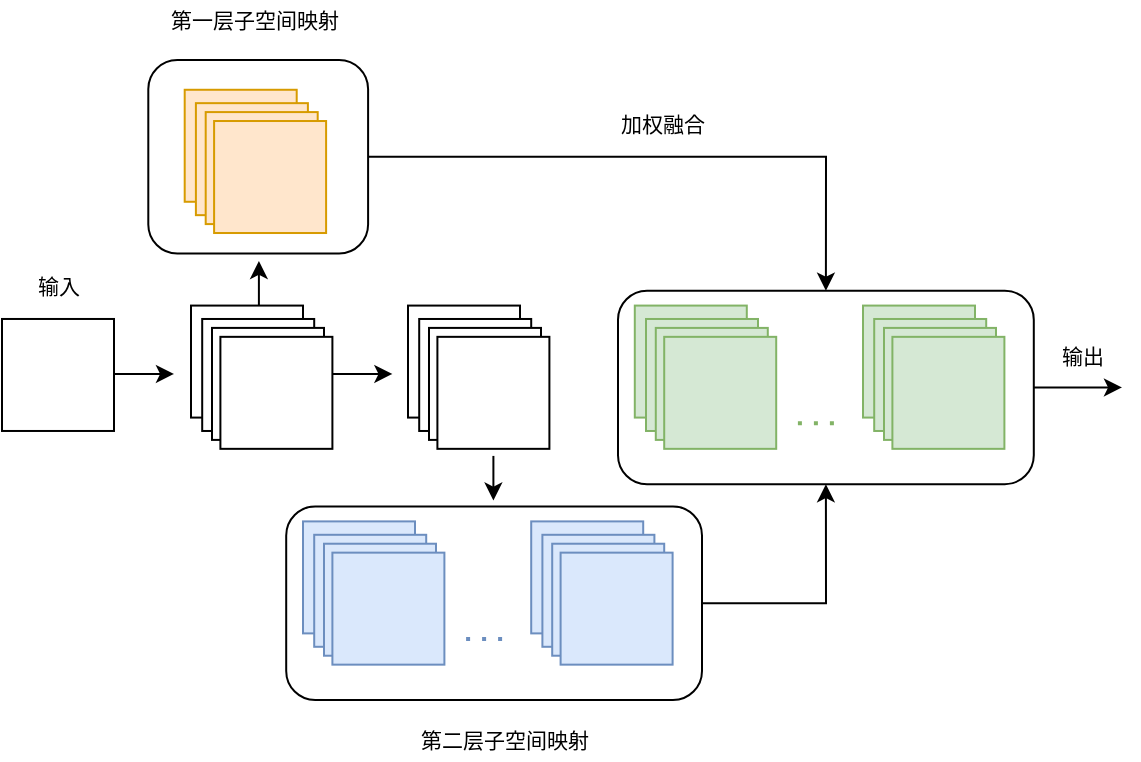 <mxfile version="14.4.3" type="github">
  <diagram id="ZqOj3_931ATZuimmtgUu" name="第 1 页">
    <mxGraphModel dx="1422" dy="802" grid="1" gridSize="10" guides="1" tooltips="1" connect="1" arrows="1" fold="1" page="1" pageScale="1" pageWidth="827" pageHeight="1169" math="0" shadow="0">
      <root>
        <mxCell id="0" />
        <mxCell id="1" parent="0" />
        <mxCell id="E4WLFZ2hf0M_Z9qAOI7j-37" value="" style="rounded=1;whiteSpace=wrap;html=1;fillColor=none;" vertex="1" parent="1">
          <mxGeometry x="207.15" y="70" width="109.9" height="96.744" as="geometry" />
        </mxCell>
        <mxCell id="E4WLFZ2hf0M_Z9qAOI7j-57" value="第一层子空间映射" style="text;html=1;align=center;verticalAlign=middle;resizable=0;points=[];autosize=1;fontSize=10.5;" vertex="1" parent="1">
          <mxGeometry x="205" y="40" width="110" height="20" as="geometry" />
        </mxCell>
        <mxCell id="E4WLFZ2hf0M_Z9qAOI7j-58" value="第二层子空间映射" style="text;html=1;align=center;verticalAlign=middle;resizable=0;points=[];autosize=1;fontSize=10.5;" vertex="1" parent="1">
          <mxGeometry x="330" y="400" width="110" height="20" as="geometry" />
        </mxCell>
        <mxCell id="E4WLFZ2hf0M_Z9qAOI7j-2" value="" style="whiteSpace=wrap;html=1;aspect=fixed;" vertex="1" parent="1">
          <mxGeometry x="134" y="199.483" width="56" height="56" as="geometry" />
        </mxCell>
        <mxCell id="E4WLFZ2hf0M_Z9qAOI7j-4" value="" style="whiteSpace=wrap;html=1;aspect=fixed;" vertex="1" parent="1">
          <mxGeometry x="228.5" y="192.791" width="56" height="56" as="geometry" />
        </mxCell>
        <mxCell id="E4WLFZ2hf0M_Z9qAOI7j-5" value="" style="whiteSpace=wrap;html=1;aspect=fixed;" vertex="1" parent="1">
          <mxGeometry x="234.1" y="199.488" width="56" height="56" as="geometry" />
        </mxCell>
        <mxCell id="E4WLFZ2hf0M_Z9qAOI7j-6" value="" style="whiteSpace=wrap;html=1;aspect=fixed;" vertex="1" parent="1">
          <mxGeometry x="239" y="203.953" width="56" height="56" as="geometry" />
        </mxCell>
        <mxCell id="E4WLFZ2hf0M_Z9qAOI7j-7" value="" style="whiteSpace=wrap;html=1;aspect=fixed;" vertex="1" parent="1">
          <mxGeometry x="243.2" y="208.419" width="56" height="56" as="geometry" />
        </mxCell>
        <mxCell id="E4WLFZ2hf0M_Z9qAOI7j-14" value="" style="endArrow=classic;html=1;" edge="1" parent="1">
          <mxGeometry x="134" y="70" width="50" height="50" as="geometry">
            <mxPoint x="262.45" y="192.791" as="sourcePoint" />
            <mxPoint x="262.45" y="170.465" as="targetPoint" />
          </mxGeometry>
        </mxCell>
        <mxCell id="E4WLFZ2hf0M_Z9qAOI7j-17" value="" style="whiteSpace=wrap;html=1;aspect=fixed;" vertex="1" parent="1">
          <mxGeometry x="337" y="192.791" width="56" height="56" as="geometry" />
        </mxCell>
        <mxCell id="E4WLFZ2hf0M_Z9qAOI7j-18" value="" style="whiteSpace=wrap;html=1;aspect=fixed;" vertex="1" parent="1">
          <mxGeometry x="342.6" y="199.488" width="56" height="56" as="geometry" />
        </mxCell>
        <mxCell id="E4WLFZ2hf0M_Z9qAOI7j-19" value="" style="whiteSpace=wrap;html=1;aspect=fixed;" vertex="1" parent="1">
          <mxGeometry x="347.5" y="203.953" width="56" height="56" as="geometry" />
        </mxCell>
        <mxCell id="E4WLFZ2hf0M_Z9qAOI7j-20" value="" style="whiteSpace=wrap;html=1;aspect=fixed;" vertex="1" parent="1">
          <mxGeometry x="351.7" y="208.419" width="56" height="56" as="geometry" />
        </mxCell>
        <mxCell id="E4WLFZ2hf0M_Z9qAOI7j-21" value="" style="whiteSpace=wrap;html=1;aspect=fixed;fillColor=#ffe6cc;strokeColor=#d79b00;" vertex="1" parent="1">
          <mxGeometry x="225.35" y="84.884" width="56" height="56" as="geometry" />
        </mxCell>
        <mxCell id="E4WLFZ2hf0M_Z9qAOI7j-22" value="" style="whiteSpace=wrap;html=1;aspect=fixed;fillColor=#ffe6cc;strokeColor=#d79b00;" vertex="1" parent="1">
          <mxGeometry x="230.95" y="91.581" width="56" height="56" as="geometry" />
        </mxCell>
        <mxCell id="E4WLFZ2hf0M_Z9qAOI7j-23" value="" style="whiteSpace=wrap;html=1;aspect=fixed;fillColor=#ffe6cc;strokeColor=#d79b00;" vertex="1" parent="1">
          <mxGeometry x="235.85" y="96.047" width="56" height="56" as="geometry" />
        </mxCell>
        <mxCell id="E4WLFZ2hf0M_Z9qAOI7j-24" value="" style="whiteSpace=wrap;html=1;aspect=fixed;fillColor=#ffe6cc;strokeColor=#d79b00;" vertex="1" parent="1">
          <mxGeometry x="240.05" y="100.512" width="56" height="56" as="geometry" />
        </mxCell>
        <mxCell id="E4WLFZ2hf0M_Z9qAOI7j-25" value="" style="whiteSpace=wrap;html=1;aspect=fixed;fillColor=#dae8fc;strokeColor=#6c8ebf;" vertex="1" parent="1">
          <mxGeometry x="284.5" y="300.698" width="56" height="56" as="geometry" />
        </mxCell>
        <mxCell id="E4WLFZ2hf0M_Z9qAOI7j-26" value="" style="whiteSpace=wrap;html=1;aspect=fixed;fillColor=#dae8fc;strokeColor=#6c8ebf;" vertex="1" parent="1">
          <mxGeometry x="290.1" y="307.395" width="56" height="56" as="geometry" />
        </mxCell>
        <mxCell id="E4WLFZ2hf0M_Z9qAOI7j-27" value="" style="whiteSpace=wrap;html=1;aspect=fixed;fillColor=#dae8fc;strokeColor=#6c8ebf;" vertex="1" parent="1">
          <mxGeometry x="295" y="311.86" width="56" height="56" as="geometry" />
        </mxCell>
        <mxCell id="E4WLFZ2hf0M_Z9qAOI7j-28" value="" style="whiteSpace=wrap;html=1;aspect=fixed;fillColor=#dae8fc;strokeColor=#6c8ebf;" vertex="1" parent="1">
          <mxGeometry x="299.2" y="316.326" width="56" height="56" as="geometry" />
        </mxCell>
        <mxCell id="E4WLFZ2hf0M_Z9qAOI7j-29" value="" style="whiteSpace=wrap;html=1;aspect=fixed;fillColor=#dae8fc;strokeColor=#6c8ebf;" vertex="1" parent="1">
          <mxGeometry x="398.6" y="300.698" width="56" height="56" as="geometry" />
        </mxCell>
        <mxCell id="E4WLFZ2hf0M_Z9qAOI7j-30" value="" style="whiteSpace=wrap;html=1;aspect=fixed;fillColor=#dae8fc;strokeColor=#6c8ebf;" vertex="1" parent="1">
          <mxGeometry x="404.2" y="307.395" width="56" height="56" as="geometry" />
        </mxCell>
        <mxCell id="E4WLFZ2hf0M_Z9qAOI7j-31" value="" style="whiteSpace=wrap;html=1;aspect=fixed;fillColor=#dae8fc;strokeColor=#6c8ebf;" vertex="1" parent="1">
          <mxGeometry x="409.1" y="311.86" width="56" height="56" as="geometry" />
        </mxCell>
        <mxCell id="E4WLFZ2hf0M_Z9qAOI7j-32" value="" style="whiteSpace=wrap;html=1;aspect=fixed;fillColor=#dae8fc;strokeColor=#6c8ebf;" vertex="1" parent="1">
          <mxGeometry x="413.3" y="316.326" width="56" height="56" as="geometry" />
        </mxCell>
        <mxCell id="E4WLFZ2hf0M_Z9qAOI7j-35" value="" style="endArrow=classic;html=1;" edge="1" parent="1">
          <mxGeometry x="134" y="70" width="50" height="50" as="geometry">
            <mxPoint x="379.7" y="267.953" as="sourcePoint" />
            <mxPoint x="379.7" y="290.279" as="targetPoint" />
          </mxGeometry>
        </mxCell>
        <mxCell id="E4WLFZ2hf0M_Z9qAOI7j-36" value="" style="endArrow=none;dashed=1;html=1;dashPattern=1 3;strokeWidth=2;fillColor=#dae8fc;strokeColor=#6c8ebf;" edge="1" parent="1">
          <mxGeometry x="134" y="70" width="50" height="50" as="geometry">
            <mxPoint x="366.05" y="359.488" as="sourcePoint" />
            <mxPoint x="384.95" y="359.488" as="targetPoint" />
          </mxGeometry>
        </mxCell>
        <mxCell id="E4WLFZ2hf0M_Z9qAOI7j-39" value="" style="rounded=1;whiteSpace=wrap;html=1;fillColor=none;" vertex="1" parent="1">
          <mxGeometry x="276.1" y="293.256" width="207.9" height="96.744" as="geometry" />
        </mxCell>
        <mxCell id="E4WLFZ2hf0M_Z9qAOI7j-40" value="" style="whiteSpace=wrap;html=1;aspect=fixed;fillColor=#d5e8d4;strokeColor=#82b366;" vertex="1" parent="1">
          <mxGeometry x="450.4" y="192.791" width="56" height="56" as="geometry" />
        </mxCell>
        <mxCell id="E4WLFZ2hf0M_Z9qAOI7j-41" value="" style="whiteSpace=wrap;html=1;aspect=fixed;fillColor=#d5e8d4;strokeColor=#82b366;" vertex="1" parent="1">
          <mxGeometry x="456" y="199.488" width="56" height="56" as="geometry" />
        </mxCell>
        <mxCell id="E4WLFZ2hf0M_Z9qAOI7j-42" value="" style="whiteSpace=wrap;html=1;aspect=fixed;fillColor=#d5e8d4;strokeColor=#82b366;" vertex="1" parent="1">
          <mxGeometry x="460.9" y="203.953" width="56" height="56" as="geometry" />
        </mxCell>
        <mxCell id="E4WLFZ2hf0M_Z9qAOI7j-43" value="" style="whiteSpace=wrap;html=1;aspect=fixed;fillColor=#d5e8d4;strokeColor=#82b366;" vertex="1" parent="1">
          <mxGeometry x="465.1" y="208.419" width="56" height="56" as="geometry" />
        </mxCell>
        <mxCell id="E4WLFZ2hf0M_Z9qAOI7j-44" value="" style="whiteSpace=wrap;html=1;aspect=fixed;fillColor=#d5e8d4;strokeColor=#82b366;" vertex="1" parent="1">
          <mxGeometry x="564.5" y="192.791" width="56" height="56" as="geometry" />
        </mxCell>
        <mxCell id="E4WLFZ2hf0M_Z9qAOI7j-45" value="" style="whiteSpace=wrap;html=1;aspect=fixed;fillColor=#d5e8d4;strokeColor=#82b366;" vertex="1" parent="1">
          <mxGeometry x="570.1" y="199.488" width="56" height="56" as="geometry" />
        </mxCell>
        <mxCell id="E4WLFZ2hf0M_Z9qAOI7j-46" value="" style="whiteSpace=wrap;html=1;aspect=fixed;fillColor=#d5e8d4;strokeColor=#82b366;" vertex="1" parent="1">
          <mxGeometry x="575" y="203.953" width="56" height="56" as="geometry" />
        </mxCell>
        <mxCell id="E4WLFZ2hf0M_Z9qAOI7j-47" value="" style="whiteSpace=wrap;html=1;aspect=fixed;fillColor=#d5e8d4;strokeColor=#82b366;" vertex="1" parent="1">
          <mxGeometry x="579.2" y="208.419" width="56" height="56" as="geometry" />
        </mxCell>
        <mxCell id="E4WLFZ2hf0M_Z9qAOI7j-48" value="" style="endArrow=none;dashed=1;html=1;dashPattern=1 3;strokeWidth=2;fillColor=#d5e8d4;strokeColor=#82b366;" edge="1" parent="1">
          <mxGeometry x="134" y="70" width="50" height="50" as="geometry">
            <mxPoint x="531.95" y="251.581" as="sourcePoint" />
            <mxPoint x="550.85" y="251.581" as="targetPoint" />
          </mxGeometry>
        </mxCell>
        <mxCell id="E4WLFZ2hf0M_Z9qAOI7j-52" style="edgeStyle=orthogonalEdgeStyle;rounded=0;orthogonalLoop=1;jettySize=auto;html=1;exitX=1;exitY=0.5;exitDx=0;exitDy=0;" edge="1" parent="1" source="E4WLFZ2hf0M_Z9qAOI7j-49">
          <mxGeometry x="134" y="70" as="geometry">
            <mxPoint x="694" y="233.721" as="targetPoint" />
          </mxGeometry>
        </mxCell>
        <mxCell id="E4WLFZ2hf0M_Z9qAOI7j-49" value="" style="rounded=1;whiteSpace=wrap;html=1;fillColor=none;" vertex="1" parent="1">
          <mxGeometry x="442" y="185.349" width="207.9" height="96.744" as="geometry" />
        </mxCell>
        <mxCell id="E4WLFZ2hf0M_Z9qAOI7j-50" style="edgeStyle=orthogonalEdgeStyle;rounded=0;orthogonalLoop=1;jettySize=auto;html=1;exitX=1;exitY=0.5;exitDx=0;exitDy=0;entryX=0.5;entryY=0;entryDx=0;entryDy=0;" edge="1" parent="1" source="E4WLFZ2hf0M_Z9qAOI7j-37" target="E4WLFZ2hf0M_Z9qAOI7j-49">
          <mxGeometry x="134" y="70" as="geometry" />
        </mxCell>
        <mxCell id="E4WLFZ2hf0M_Z9qAOI7j-51" style="edgeStyle=orthogonalEdgeStyle;rounded=0;orthogonalLoop=1;jettySize=auto;html=1;exitX=1;exitY=0.5;exitDx=0;exitDy=0;entryX=0.5;entryY=1;entryDx=0;entryDy=0;" edge="1" parent="1" source="E4WLFZ2hf0M_Z9qAOI7j-39" target="E4WLFZ2hf0M_Z9qAOI7j-49">
          <mxGeometry x="134" y="70" as="geometry" />
        </mxCell>
        <mxCell id="E4WLFZ2hf0M_Z9qAOI7j-54" value="" style="endArrow=classic;html=1;" edge="1" parent="1">
          <mxGeometry x="134" y="70" width="50" height="50" as="geometry">
            <mxPoint x="190" y="226.99" as="sourcePoint" />
            <mxPoint x="220" y="226.99" as="targetPoint" />
          </mxGeometry>
        </mxCell>
        <mxCell id="E4WLFZ2hf0M_Z9qAOI7j-55" value="" style="endArrow=classic;html=1;" edge="1" parent="1">
          <mxGeometry x="134" y="70" width="50" height="50" as="geometry">
            <mxPoint x="299.2" y="226.99" as="sourcePoint" />
            <mxPoint x="329.2" y="226.99" as="targetPoint" />
          </mxGeometry>
        </mxCell>
        <mxCell id="E4WLFZ2hf0M_Z9qAOI7j-59" value="加权融合" style="text;html=1;align=center;verticalAlign=middle;resizable=0;points=[];autosize=1;fontSize=10.5;" vertex="1" parent="1">
          <mxGeometry x="434.1" y="91.58" width="60" height="20" as="geometry" />
        </mxCell>
        <mxCell id="E4WLFZ2hf0M_Z9qAOI7j-60" value="输入" style="text;html=1;align=center;verticalAlign=middle;resizable=0;points=[];autosize=1;fontSize=10.5;" vertex="1" parent="1">
          <mxGeometry x="142" y="172.79" width="40" height="20" as="geometry" />
        </mxCell>
        <mxCell id="E4WLFZ2hf0M_Z9qAOI7j-61" value="输出" style="text;html=1;align=center;verticalAlign=middle;resizable=0;points=[];autosize=1;fontSize=10.5;" vertex="1" parent="1">
          <mxGeometry x="654" y="208.42" width="40" height="20" as="geometry" />
        </mxCell>
      </root>
    </mxGraphModel>
  </diagram>
</mxfile>
